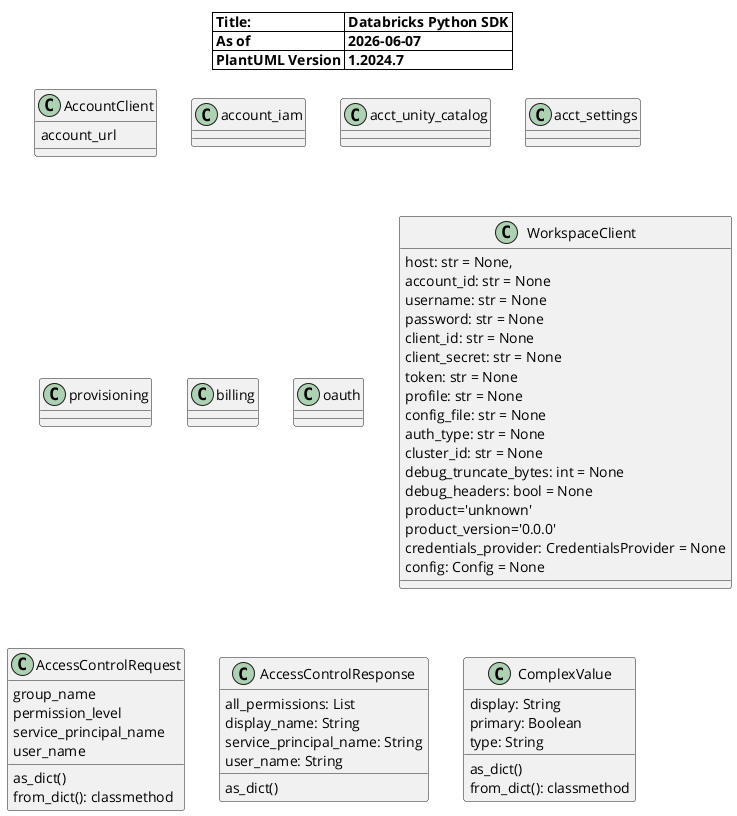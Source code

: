 @startuml
'https://plantuml.com/class-diagram
allowmixing
'left to right direction
skinparam DefaultFontName "Open Sans"
skinparam rectangle {
    roundCorner<<Concept>> 25
}

title
| Title: | Databricks Python SDK |
| As of  | %date("YYYY-MM-dd") |
| PlantUML Version | %version() |
end title

class AccountClient {
    account_url
}

class account_iam
class acct_unity_catalog
class acct_settings
class provisioning
class billing
class oauth


class WorkspaceClient {
    host: str = None,
    account_id: str = None
    username: str = None
    password: str = None
    client_id: str = None
    client_secret: str = None
    token: str = None
    profile: str = None
    config_file: str = None
    ' azure_workspace_resource_id: str = None
    ' azure_client_secret: str = None
    ' azure_client_id: str = None
    ' azure_tenant_id: str = None
    ' azure_environment: str = None
    auth_type: str = None
    cluster_id: str = None
    ' google_credentials: str = None
    ' google_service_account: str = None
    debug_truncate_bytes: int = None
    debug_headers: bool = None
    product='unknown'
    product_version='0.0.0'
    credentials_provider: CredentialsProvider = None
    config: Config = None
}

class AccessControlRequest {
    group_name
    permission_level
    service_principal_name
    user_name
    as_dict()
    from_dict(): classmethod
}

class AccessControlResponse {
    all_permissions: List
    display_name: String
    service_principal_name: String
    user_name: String
    as_dict()
}

class ComplexValue {
    display: String
    primary: Boolean
    type: String
    as_dict()
    from_dict(): classmethod
}

'WorkspaceClient <|-- ComplexValue
'WorkspaceClient <|-- AccessControlRequest
'WorkspaceClient <|-- AccessControlResponse


@enduml